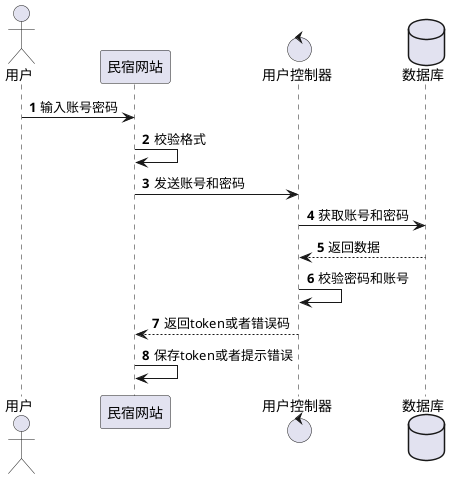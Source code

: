 


@startuml
autonumber
actor 用户 as user
participant 民宿网站 as client
control 用户控制器 as con
database 数据库 as data

user -> client : 输入账号密码
client -> client : 校验格式
client -> con : 发送账号和密码
con -> data : 获取账号和密码
data --> con : 返回数据
con -> con : 校验密码和账号
con --> client : 返回token或者错误码
client -> client: 保存token或者提示错误

@enduml